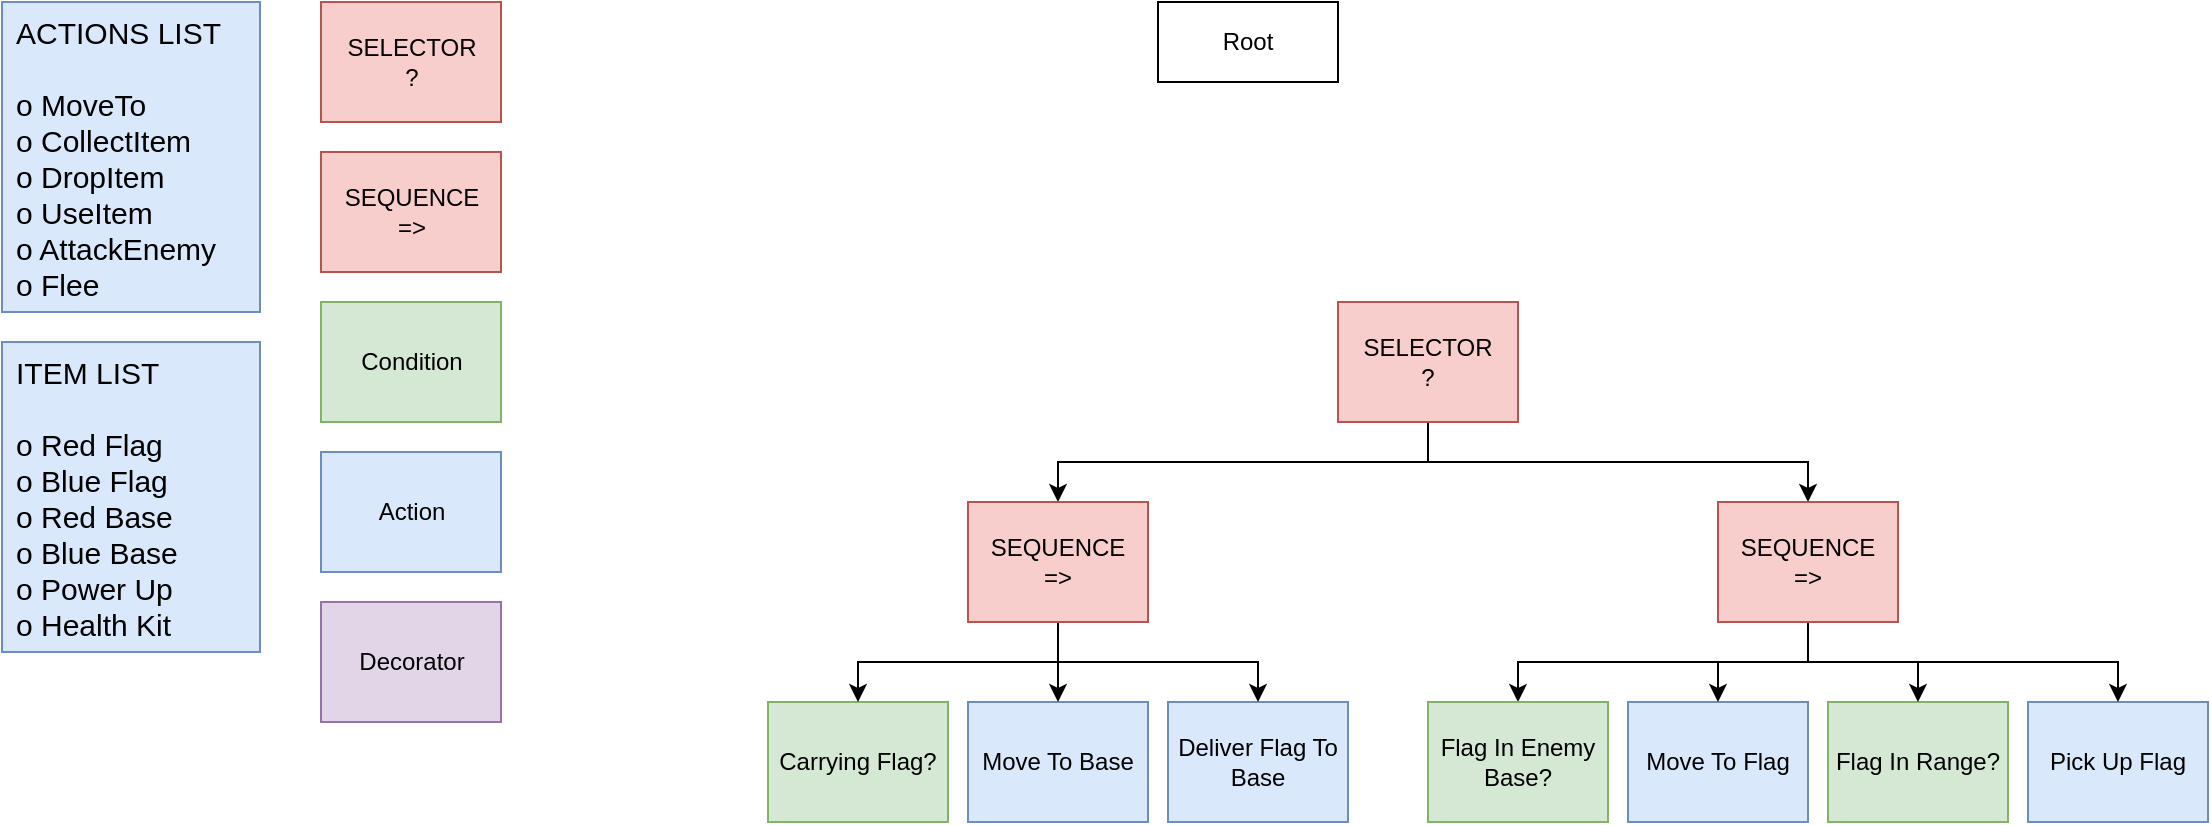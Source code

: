 <mxfile version="12.3.2" type="device" pages="1"><diagram id="GtDES0fC4Kh81AYRPnyM" name="Page-1"><mxGraphModel dx="1172" dy="608" grid="1" gridSize="10" guides="1" tooltips="1" connect="1" arrows="1" fold="1" page="1" pageScale="1" pageWidth="827" pageHeight="1169" math="0" shadow="0"><root><mxCell id="0"/><mxCell id="1" parent="0"/><mxCell id="k5fUcADKDmBsMPc2kSTx-51" value="Root" style="rounded=0;whiteSpace=wrap;html=1;labelBackgroundColor=none;fontSize=12;" parent="1" vertex="1"><mxGeometry x="608" y="30" width="90" height="40" as="geometry"/></mxCell><mxCell id="jAf86JON6YC-LcCfIolk-1" value="SELECTOR&lt;br&gt;?" style="rounded=0;whiteSpace=wrap;html=1;labelBackgroundColor=none;fontSize=12;fillColor=#f8cecc;strokeColor=#b85450;" parent="1" vertex="1"><mxGeometry x="189.5" y="30" width="90" height="60" as="geometry"/></mxCell><mxCell id="jAf86JON6YC-LcCfIolk-3" value="SEQUENCE&lt;br&gt;=&amp;gt;" style="rounded=0;whiteSpace=wrap;html=1;labelBackgroundColor=none;fontSize=12;fillColor=#f8cecc;strokeColor=#b85450;" parent="1" vertex="1"><mxGeometry x="189.5" y="105" width="90" height="60" as="geometry"/></mxCell><mxCell id="jAf86JON6YC-LcCfIolk-5" value="Condition" style="rounded=0;whiteSpace=wrap;html=1;labelBackgroundColor=none;fontSize=12;fillColor=#d5e8d4;strokeColor=#82b366;" parent="1" vertex="1"><mxGeometry x="189.5" y="180" width="90" height="60" as="geometry"/></mxCell><mxCell id="jAf86JON6YC-LcCfIolk-6" value="Action" style="rounded=0;whiteSpace=wrap;html=1;labelBackgroundColor=none;fontSize=12;fillColor=#dae8fc;strokeColor=#6c8ebf;" parent="1" vertex="1"><mxGeometry x="189.5" y="255" width="90" height="60" as="geometry"/></mxCell><mxCell id="JPDhvqLLMgYqEGkUQdpm-3" value="Decorator" style="rounded=0;whiteSpace=wrap;html=1;labelBackgroundColor=none;fontSize=12;fillColor=#e1d5e7;strokeColor=#9673a6;" vertex="1" parent="1"><mxGeometry x="189.5" y="330" width="90" height="60" as="geometry"/></mxCell><mxCell id="JPDhvqLLMgYqEGkUQdpm-4" value="Move To Flag" style="rounded=0;whiteSpace=wrap;html=1;labelBackgroundColor=none;fontSize=12;fillColor=#dae8fc;strokeColor=#6c8ebf;" vertex="1" parent="1"><mxGeometry x="843" y="380" width="90" height="60" as="geometry"/></mxCell><mxCell id="JPDhvqLLMgYqEGkUQdpm-5" value="Flag In Range?" style="rounded=0;whiteSpace=wrap;html=1;labelBackgroundColor=none;fontSize=12;fillColor=#d5e8d4;strokeColor=#82b366;" vertex="1" parent="1"><mxGeometry x="943" y="380" width="90" height="60" as="geometry"/></mxCell><mxCell id="JPDhvqLLMgYqEGkUQdpm-6" value="Pick Up Flag" style="rounded=0;whiteSpace=wrap;html=1;labelBackgroundColor=none;fontSize=12;fillColor=#dae8fc;strokeColor=#6c8ebf;" vertex="1" parent="1"><mxGeometry x="1043" y="380" width="90" height="60" as="geometry"/></mxCell><mxCell id="JPDhvqLLMgYqEGkUQdpm-7" value="Move To Base" style="rounded=0;whiteSpace=wrap;html=1;labelBackgroundColor=none;fontSize=12;fillColor=#dae8fc;strokeColor=#6c8ebf;" vertex="1" parent="1"><mxGeometry x="513" y="380" width="90" height="60" as="geometry"/></mxCell><mxCell id="JPDhvqLLMgYqEGkUQdpm-8" value="Deliver Flag To Base" style="rounded=0;whiteSpace=wrap;html=1;labelBackgroundColor=none;fontSize=12;fillColor=#dae8fc;strokeColor=#6c8ebf;" vertex="1" parent="1"><mxGeometry x="613" y="380" width="90" height="60" as="geometry"/></mxCell><mxCell id="JPDhvqLLMgYqEGkUQdpm-14" value="Carrying Flag?" style="rounded=0;whiteSpace=wrap;html=1;labelBackgroundColor=none;fontSize=12;fillColor=#d5e8d4;strokeColor=#82b366;" vertex="1" parent="1"><mxGeometry x="413" y="380" width="90" height="60" as="geometry"/></mxCell><mxCell id="JPDhvqLLMgYqEGkUQdpm-22" style="edgeStyle=orthogonalEdgeStyle;rounded=0;orthogonalLoop=1;jettySize=auto;html=1;exitX=0.5;exitY=1;exitDx=0;exitDy=0;entryX=0.5;entryY=0;entryDx=0;entryDy=0;" edge="1" parent="1" source="JPDhvqLLMgYqEGkUQdpm-16" target="JPDhvqLLMgYqEGkUQdpm-17"><mxGeometry relative="1" as="geometry"/></mxCell><mxCell id="JPDhvqLLMgYqEGkUQdpm-23" style="edgeStyle=orthogonalEdgeStyle;rounded=0;orthogonalLoop=1;jettySize=auto;html=1;exitX=0.5;exitY=1;exitDx=0;exitDy=0;entryX=0.5;entryY=0;entryDx=0;entryDy=0;" edge="1" parent="1" source="JPDhvqLLMgYqEGkUQdpm-16" target="JPDhvqLLMgYqEGkUQdpm-18"><mxGeometry relative="1" as="geometry"/></mxCell><mxCell id="JPDhvqLLMgYqEGkUQdpm-16" value="SELECTOR&lt;br&gt;?" style="rounded=0;whiteSpace=wrap;html=1;labelBackgroundColor=none;fontSize=12;fillColor=#f8cecc;strokeColor=#b85450;" vertex="1" parent="1"><mxGeometry x="698" y="180" width="90" height="60" as="geometry"/></mxCell><mxCell id="JPDhvqLLMgYqEGkUQdpm-19" style="edgeStyle=orthogonalEdgeStyle;rounded=0;orthogonalLoop=1;jettySize=auto;html=1;exitX=0.5;exitY=1;exitDx=0;exitDy=0;entryX=0.5;entryY=0;entryDx=0;entryDy=0;" edge="1" parent="1" source="JPDhvqLLMgYqEGkUQdpm-17" target="JPDhvqLLMgYqEGkUQdpm-14"><mxGeometry relative="1" as="geometry"/></mxCell><mxCell id="JPDhvqLLMgYqEGkUQdpm-20" style="edgeStyle=orthogonalEdgeStyle;rounded=0;orthogonalLoop=1;jettySize=auto;html=1;exitX=0.5;exitY=1;exitDx=0;exitDy=0;entryX=0.5;entryY=0;entryDx=0;entryDy=0;" edge="1" parent="1" source="JPDhvqLLMgYqEGkUQdpm-17" target="JPDhvqLLMgYqEGkUQdpm-7"><mxGeometry relative="1" as="geometry"/></mxCell><mxCell id="JPDhvqLLMgYqEGkUQdpm-21" style="edgeStyle=orthogonalEdgeStyle;rounded=0;orthogonalLoop=1;jettySize=auto;html=1;exitX=0.5;exitY=1;exitDx=0;exitDy=0;entryX=0.5;entryY=0;entryDx=0;entryDy=0;" edge="1" parent="1" source="JPDhvqLLMgYqEGkUQdpm-17" target="JPDhvqLLMgYqEGkUQdpm-8"><mxGeometry relative="1" as="geometry"/></mxCell><mxCell id="JPDhvqLLMgYqEGkUQdpm-17" value="SEQUENCE&lt;br&gt;=&amp;gt;" style="rounded=0;whiteSpace=wrap;html=1;labelBackgroundColor=none;fontSize=12;fillColor=#f8cecc;strokeColor=#b85450;" vertex="1" parent="1"><mxGeometry x="513" y="280" width="90" height="60" as="geometry"/></mxCell><mxCell id="JPDhvqLLMgYqEGkUQdpm-24" style="edgeStyle=orthogonalEdgeStyle;rounded=0;orthogonalLoop=1;jettySize=auto;html=1;exitX=0.5;exitY=1;exitDx=0;exitDy=0;entryX=0.5;entryY=0;entryDx=0;entryDy=0;" edge="1" parent="1" source="JPDhvqLLMgYqEGkUQdpm-18" target="JPDhvqLLMgYqEGkUQdpm-4"><mxGeometry relative="1" as="geometry"/></mxCell><mxCell id="JPDhvqLLMgYqEGkUQdpm-25" style="edgeStyle=orthogonalEdgeStyle;rounded=0;orthogonalLoop=1;jettySize=auto;html=1;exitX=0.5;exitY=1;exitDx=0;exitDy=0;entryX=0.5;entryY=0;entryDx=0;entryDy=0;" edge="1" parent="1" source="JPDhvqLLMgYqEGkUQdpm-18" target="JPDhvqLLMgYqEGkUQdpm-5"><mxGeometry relative="1" as="geometry"/></mxCell><mxCell id="JPDhvqLLMgYqEGkUQdpm-26" style="edgeStyle=orthogonalEdgeStyle;rounded=0;orthogonalLoop=1;jettySize=auto;html=1;exitX=0.5;exitY=1;exitDx=0;exitDy=0;entryX=0.5;entryY=0;entryDx=0;entryDy=0;" edge="1" parent="1" source="JPDhvqLLMgYqEGkUQdpm-18" target="JPDhvqLLMgYqEGkUQdpm-6"><mxGeometry relative="1" as="geometry"/></mxCell><mxCell id="JPDhvqLLMgYqEGkUQdpm-31" style="edgeStyle=orthogonalEdgeStyle;rounded=0;orthogonalLoop=1;jettySize=auto;html=1;exitX=0.5;exitY=1;exitDx=0;exitDy=0;entryX=0.5;entryY=0;entryDx=0;entryDy=0;fontSize=15;" edge="1" parent="1" source="JPDhvqLLMgYqEGkUQdpm-18" target="JPDhvqLLMgYqEGkUQdpm-29"><mxGeometry relative="1" as="geometry"/></mxCell><mxCell id="JPDhvqLLMgYqEGkUQdpm-18" value="SEQUENCE&lt;br&gt;=&amp;gt;" style="rounded=0;whiteSpace=wrap;html=1;labelBackgroundColor=none;fontSize=12;fillColor=#f8cecc;strokeColor=#b85450;" vertex="1" parent="1"><mxGeometry x="888" y="280" width="90" height="60" as="geometry"/></mxCell><mxCell id="JPDhvqLLMgYqEGkUQdpm-27" value="ACTIONS LIST&lt;br style=&quot;font-size: 15px;&quot;&gt;&lt;br style=&quot;font-size: 15px;&quot;&gt;o MoveTo&lt;br style=&quot;font-size: 15px;&quot;&gt;o CollectItem&lt;br style=&quot;font-size: 15px;&quot;&gt;o DropItem&lt;br style=&quot;font-size: 15px;&quot;&gt;o UseItem&lt;br style=&quot;font-size: 15px;&quot;&gt;o AttackEnemy&lt;br style=&quot;font-size: 15px;&quot;&gt;o Flee" style="rounded=0;labelBackgroundColor=none;fontSize=15;fillColor=#dae8fc;strokeColor=#6c8ebf;align=left;fontStyle=0;horizontal=1;labelPosition=center;verticalLabelPosition=middle;verticalAlign=middle;whiteSpace=wrap;html=1;spacingTop=0;spacingLeft=5;spacing=2;" vertex="1" parent="1"><mxGeometry x="30" y="30" width="129" height="155" as="geometry"/></mxCell><mxCell id="JPDhvqLLMgYqEGkUQdpm-28" value="ITEM LIST&lt;br style=&quot;font-size: 15px&quot;&gt;&lt;br style=&quot;font-size: 15px&quot;&gt;o Red Flag&lt;br style=&quot;font-size: 15px&quot;&gt;o Blue Flag&lt;br style=&quot;font-size: 15px&quot;&gt;o Red Base&lt;br style=&quot;font-size: 15px&quot;&gt;o Blue Base&lt;br style=&quot;font-size: 15px&quot;&gt;o Power Up&lt;br style=&quot;font-size: 15px&quot;&gt;o Health Kit" style="rounded=0;labelBackgroundColor=none;fontSize=15;fillColor=#dae8fc;strokeColor=#6c8ebf;align=left;fontStyle=0;horizontal=1;labelPosition=center;verticalLabelPosition=middle;verticalAlign=middle;whiteSpace=wrap;html=1;spacingTop=0;spacingLeft=5;spacing=2;" vertex="1" parent="1"><mxGeometry x="30" y="200" width="129" height="155" as="geometry"/></mxCell><mxCell id="JPDhvqLLMgYqEGkUQdpm-29" value="Flag In Enemy Base?" style="rounded=0;whiteSpace=wrap;html=1;labelBackgroundColor=none;fontSize=12;fillColor=#d5e8d4;strokeColor=#82b366;" vertex="1" parent="1"><mxGeometry x="743" y="380" width="90" height="60" as="geometry"/></mxCell></root></mxGraphModel></diagram></mxfile>